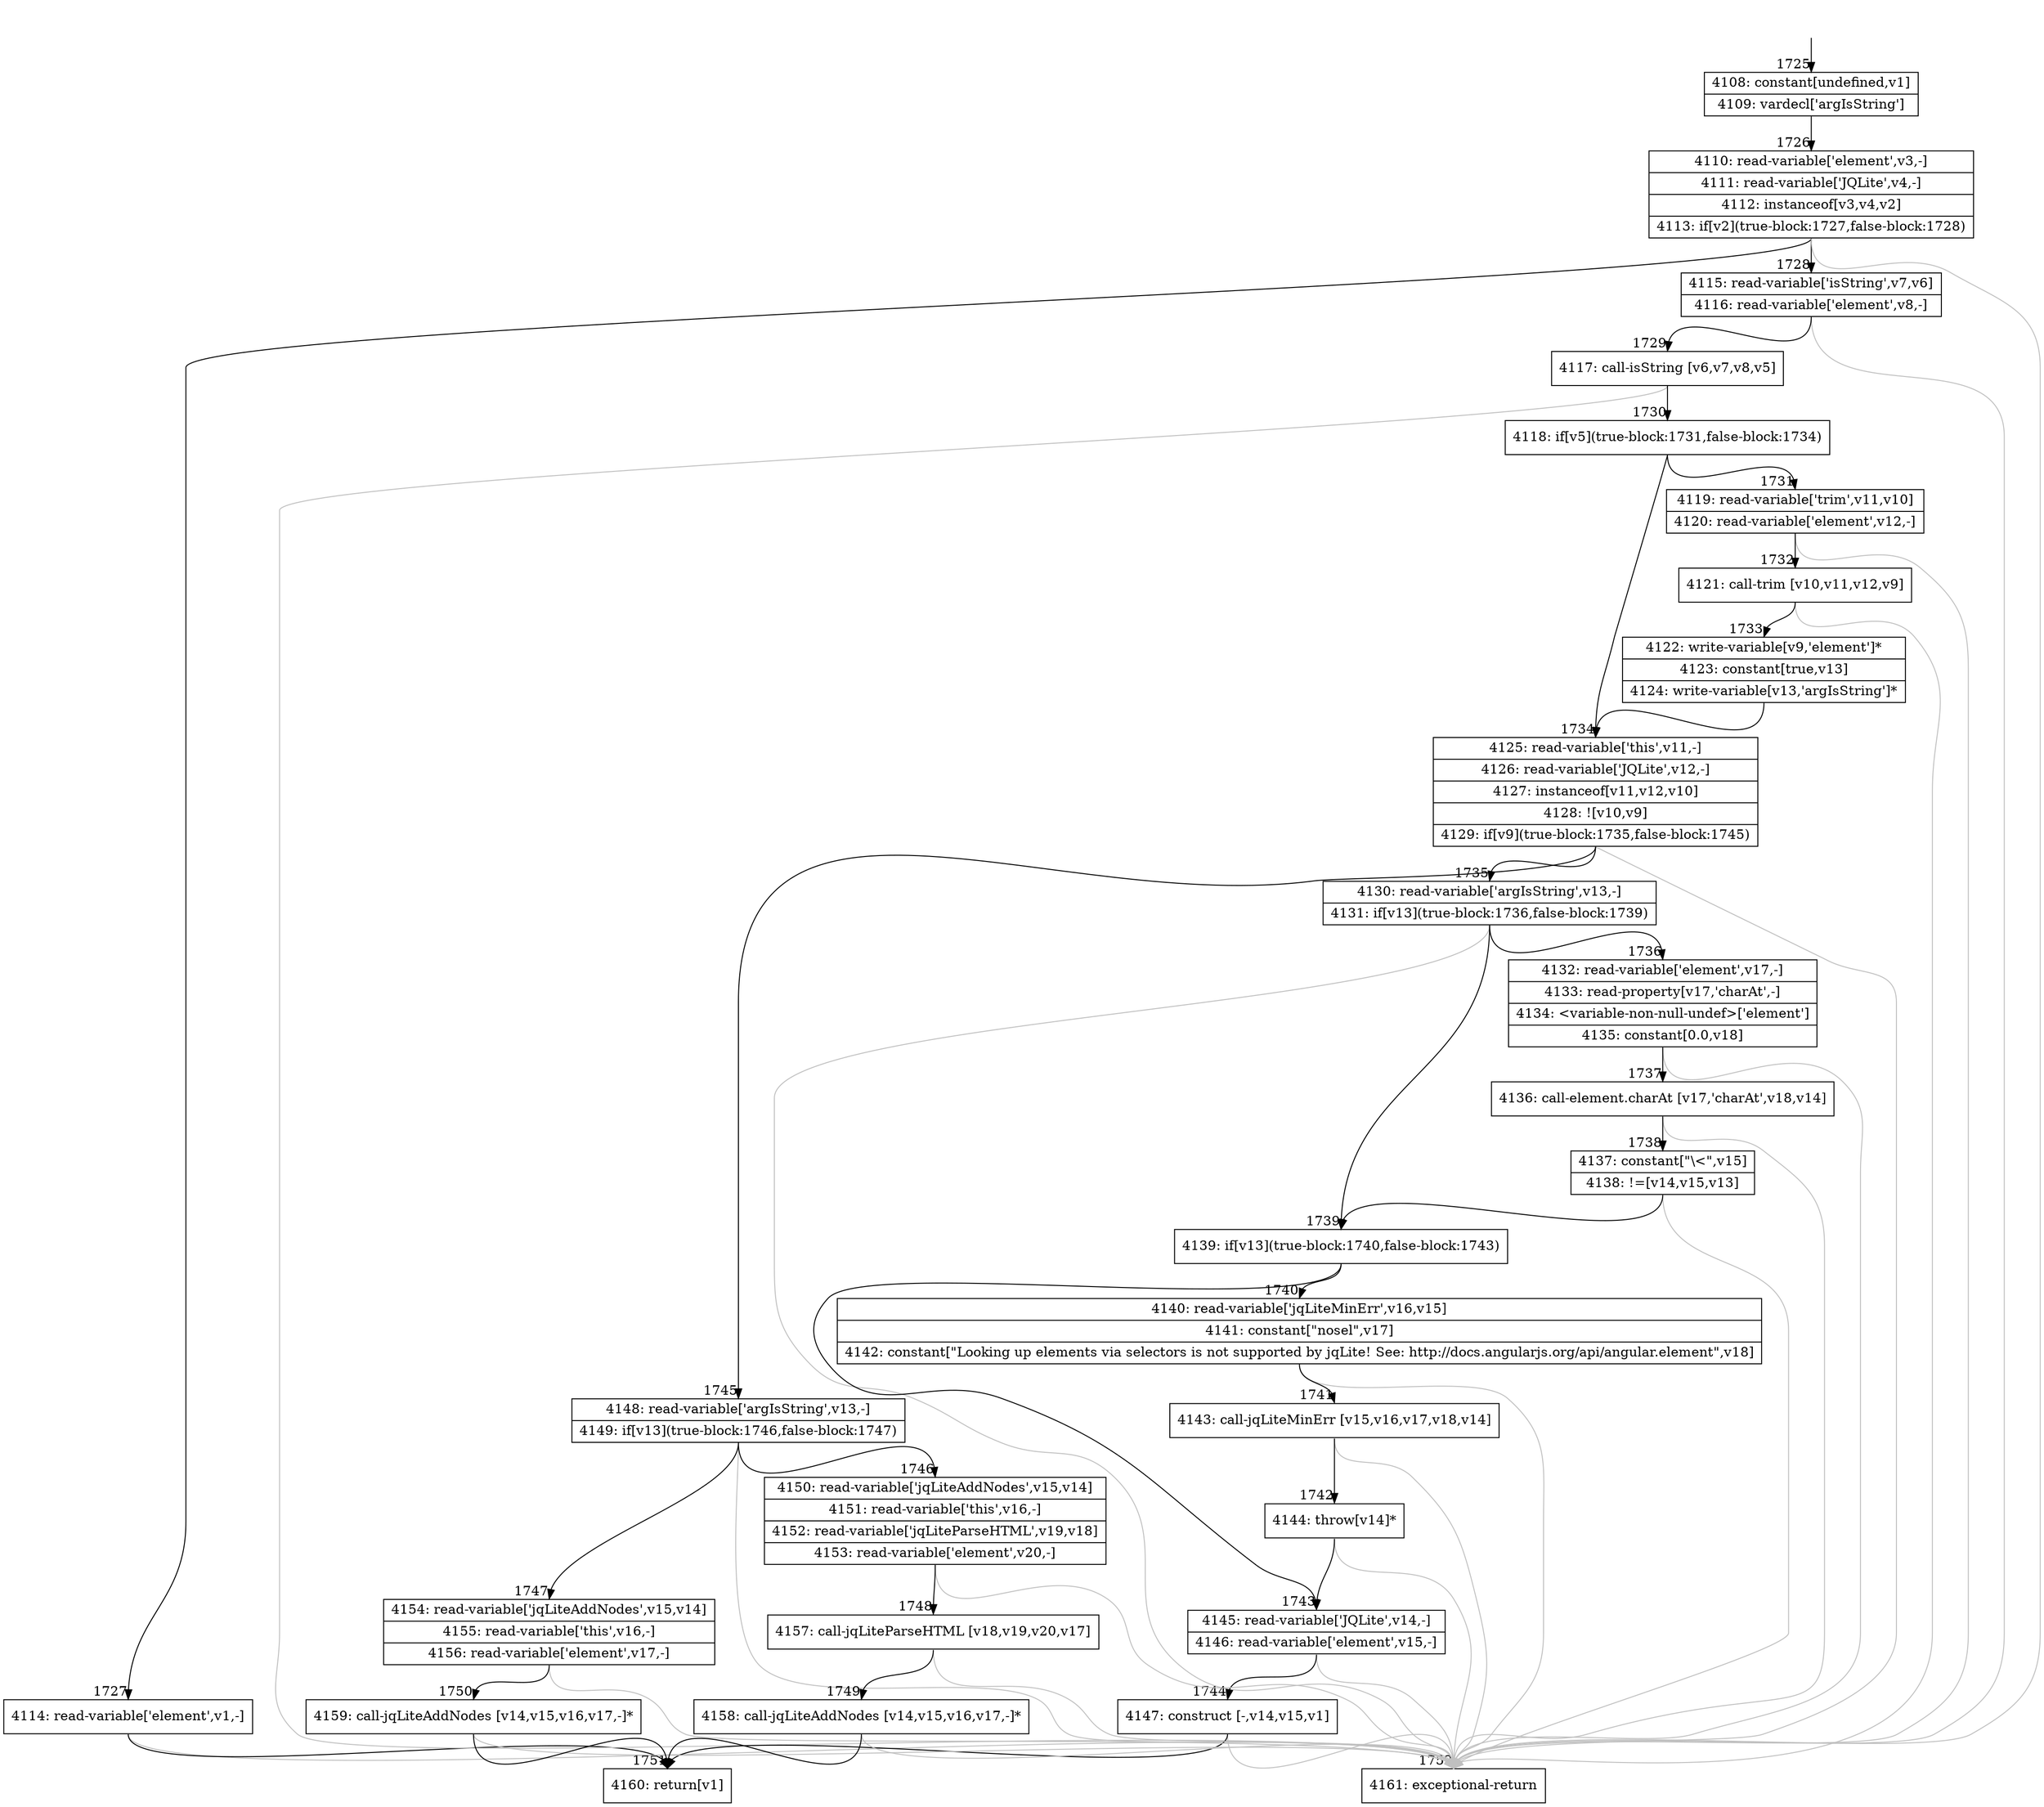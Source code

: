 digraph {
rankdir="TD"
BB_entry131[shape=none,label=""];
BB_entry131 -> BB1725 [tailport=s, headport=n, headlabel="    1725"]
BB1725 [shape=record label="{4108: constant[undefined,v1]|4109: vardecl['argIsString']}" ] 
BB1725 -> BB1726 [tailport=s, headport=n, headlabel="      1726"]
BB1726 [shape=record label="{4110: read-variable['element',v3,-]|4111: read-variable['JQLite',v4,-]|4112: instanceof[v3,v4,v2]|4113: if[v2](true-block:1727,false-block:1728)}" ] 
BB1726 -> BB1727 [tailport=s, headport=n, headlabel="      1727"]
BB1726 -> BB1728 [tailport=s, headport=n, headlabel="      1728"]
BB1726 -> BB1752 [tailport=s, headport=n, color=gray, headlabel="      1752"]
BB1727 [shape=record label="{4114: read-variable['element',v1,-]}" ] 
BB1727 -> BB1751 [tailport=s, headport=n, headlabel="      1751"]
BB1727 -> BB1752 [tailport=s, headport=n, color=gray]
BB1728 [shape=record label="{4115: read-variable['isString',v7,v6]|4116: read-variable['element',v8,-]}" ] 
BB1728 -> BB1729 [tailport=s, headport=n, headlabel="      1729"]
BB1728 -> BB1752 [tailport=s, headport=n, color=gray]
BB1729 [shape=record label="{4117: call-isString [v6,v7,v8,v5]}" ] 
BB1729 -> BB1730 [tailport=s, headport=n, headlabel="      1730"]
BB1729 -> BB1752 [tailport=s, headport=n, color=gray]
BB1730 [shape=record label="{4118: if[v5](true-block:1731,false-block:1734)}" ] 
BB1730 -> BB1731 [tailport=s, headport=n, headlabel="      1731"]
BB1730 -> BB1734 [tailport=s, headport=n, headlabel="      1734"]
BB1731 [shape=record label="{4119: read-variable['trim',v11,v10]|4120: read-variable['element',v12,-]}" ] 
BB1731 -> BB1732 [tailport=s, headport=n, headlabel="      1732"]
BB1731 -> BB1752 [tailport=s, headport=n, color=gray]
BB1732 [shape=record label="{4121: call-trim [v10,v11,v12,v9]}" ] 
BB1732 -> BB1733 [tailport=s, headport=n, headlabel="      1733"]
BB1732 -> BB1752 [tailport=s, headport=n, color=gray]
BB1733 [shape=record label="{4122: write-variable[v9,'element']*|4123: constant[true,v13]|4124: write-variable[v13,'argIsString']*}" ] 
BB1733 -> BB1734 [tailport=s, headport=n]
BB1734 [shape=record label="{4125: read-variable['this',v11,-]|4126: read-variable['JQLite',v12,-]|4127: instanceof[v11,v12,v10]|4128: ![v10,v9]|4129: if[v9](true-block:1735,false-block:1745)}" ] 
BB1734 -> BB1735 [tailport=s, headport=n, headlabel="      1735"]
BB1734 -> BB1745 [tailport=s, headport=n, headlabel="      1745"]
BB1734 -> BB1752 [tailport=s, headport=n, color=gray]
BB1735 [shape=record label="{4130: read-variable['argIsString',v13,-]|4131: if[v13](true-block:1736,false-block:1739)}" ] 
BB1735 -> BB1739 [tailport=s, headport=n, headlabel="      1739"]
BB1735 -> BB1736 [tailport=s, headport=n, headlabel="      1736"]
BB1735 -> BB1752 [tailport=s, headport=n, color=gray]
BB1736 [shape=record label="{4132: read-variable['element',v17,-]|4133: read-property[v17,'charAt',-]|4134: \<variable-non-null-undef\>['element']|4135: constant[0.0,v18]}" ] 
BB1736 -> BB1737 [tailport=s, headport=n, headlabel="      1737"]
BB1736 -> BB1752 [tailport=s, headport=n, color=gray]
BB1737 [shape=record label="{4136: call-element.charAt [v17,'charAt',v18,v14]}" ] 
BB1737 -> BB1738 [tailport=s, headport=n, headlabel="      1738"]
BB1737 -> BB1752 [tailport=s, headport=n, color=gray]
BB1738 [shape=record label="{4137: constant[\"\\\<\",v15]|4138: !=[v14,v15,v13]}" ] 
BB1738 -> BB1739 [tailport=s, headport=n]
BB1738 -> BB1752 [tailport=s, headport=n, color=gray]
BB1739 [shape=record label="{4139: if[v13](true-block:1740,false-block:1743)}" ] 
BB1739 -> BB1740 [tailport=s, headport=n, headlabel="      1740"]
BB1739 -> BB1743 [tailport=s, headport=n, headlabel="      1743"]
BB1740 [shape=record label="{4140: read-variable['jqLiteMinErr',v16,v15]|4141: constant[\"nosel\",v17]|4142: constant[\"Looking up elements via selectors is not supported by jqLite! See: http://docs.angularjs.org/api/angular.element\",v18]}" ] 
BB1740 -> BB1741 [tailport=s, headport=n, headlabel="      1741"]
BB1740 -> BB1752 [tailport=s, headport=n, color=gray]
BB1741 [shape=record label="{4143: call-jqLiteMinErr [v15,v16,v17,v18,v14]}" ] 
BB1741 -> BB1742 [tailport=s, headport=n, headlabel="      1742"]
BB1741 -> BB1752 [tailport=s, headport=n, color=gray]
BB1742 [shape=record label="{4144: throw[v14]*}" ] 
BB1742 -> BB1743 [tailport=s, headport=n]
BB1742 -> BB1752 [tailport=s, headport=n, color=gray]
BB1743 [shape=record label="{4145: read-variable['JQLite',v14,-]|4146: read-variable['element',v15,-]}" ] 
BB1743 -> BB1744 [tailport=s, headport=n, headlabel="      1744"]
BB1743 -> BB1752 [tailport=s, headport=n, color=gray]
BB1744 [shape=record label="{4147: construct [-,v14,v15,v1]}" ] 
BB1744 -> BB1751 [tailport=s, headport=n]
BB1744 -> BB1752 [tailport=s, headport=n, color=gray]
BB1745 [shape=record label="{4148: read-variable['argIsString',v13,-]|4149: if[v13](true-block:1746,false-block:1747)}" ] 
BB1745 -> BB1746 [tailport=s, headport=n, headlabel="      1746"]
BB1745 -> BB1747 [tailport=s, headport=n, headlabel="      1747"]
BB1745 -> BB1752 [tailport=s, headport=n, color=gray]
BB1746 [shape=record label="{4150: read-variable['jqLiteAddNodes',v15,v14]|4151: read-variable['this',v16,-]|4152: read-variable['jqLiteParseHTML',v19,v18]|4153: read-variable['element',v20,-]}" ] 
BB1746 -> BB1748 [tailport=s, headport=n, headlabel="      1748"]
BB1746 -> BB1752 [tailport=s, headport=n, color=gray]
BB1747 [shape=record label="{4154: read-variable['jqLiteAddNodes',v15,v14]|4155: read-variable['this',v16,-]|4156: read-variable['element',v17,-]}" ] 
BB1747 -> BB1750 [tailport=s, headport=n, headlabel="      1750"]
BB1747 -> BB1752 [tailport=s, headport=n, color=gray]
BB1748 [shape=record label="{4157: call-jqLiteParseHTML [v18,v19,v20,v17]}" ] 
BB1748 -> BB1749 [tailport=s, headport=n, headlabel="      1749"]
BB1748 -> BB1752 [tailport=s, headport=n, color=gray]
BB1749 [shape=record label="{4158: call-jqLiteAddNodes [v14,v15,v16,v17,-]*}" ] 
BB1749 -> BB1751 [tailport=s, headport=n]
BB1749 -> BB1752 [tailport=s, headport=n, color=gray]
BB1750 [shape=record label="{4159: call-jqLiteAddNodes [v14,v15,v16,v17,-]*}" ] 
BB1750 -> BB1751 [tailport=s, headport=n]
BB1750 -> BB1752 [tailport=s, headport=n, color=gray]
BB1751 [shape=record label="{4160: return[v1]}" ] 
BB1752 [shape=record label="{4161: exceptional-return}" ] 
//#$~ 2764
}
